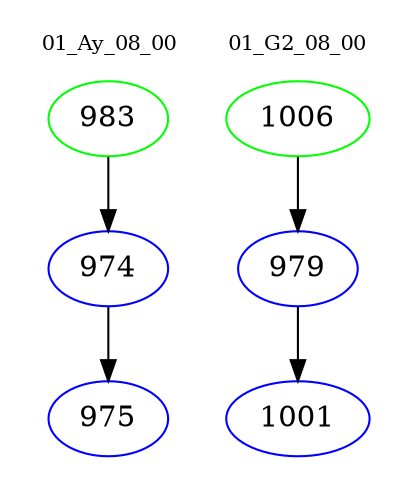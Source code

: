 digraph{
subgraph cluster_0 {
color = white
label = "01_Ay_08_00";
fontsize=10;
T0_983 [label="983", color="green"]
T0_983 -> T0_974 [color="black"]
T0_974 [label="974", color="blue"]
T0_974 -> T0_975 [color="black"]
T0_975 [label="975", color="blue"]
}
subgraph cluster_1 {
color = white
label = "01_G2_08_00";
fontsize=10;
T1_1006 [label="1006", color="green"]
T1_1006 -> T1_979 [color="black"]
T1_979 [label="979", color="blue"]
T1_979 -> T1_1001 [color="black"]
T1_1001 [label="1001", color="blue"]
}
}
